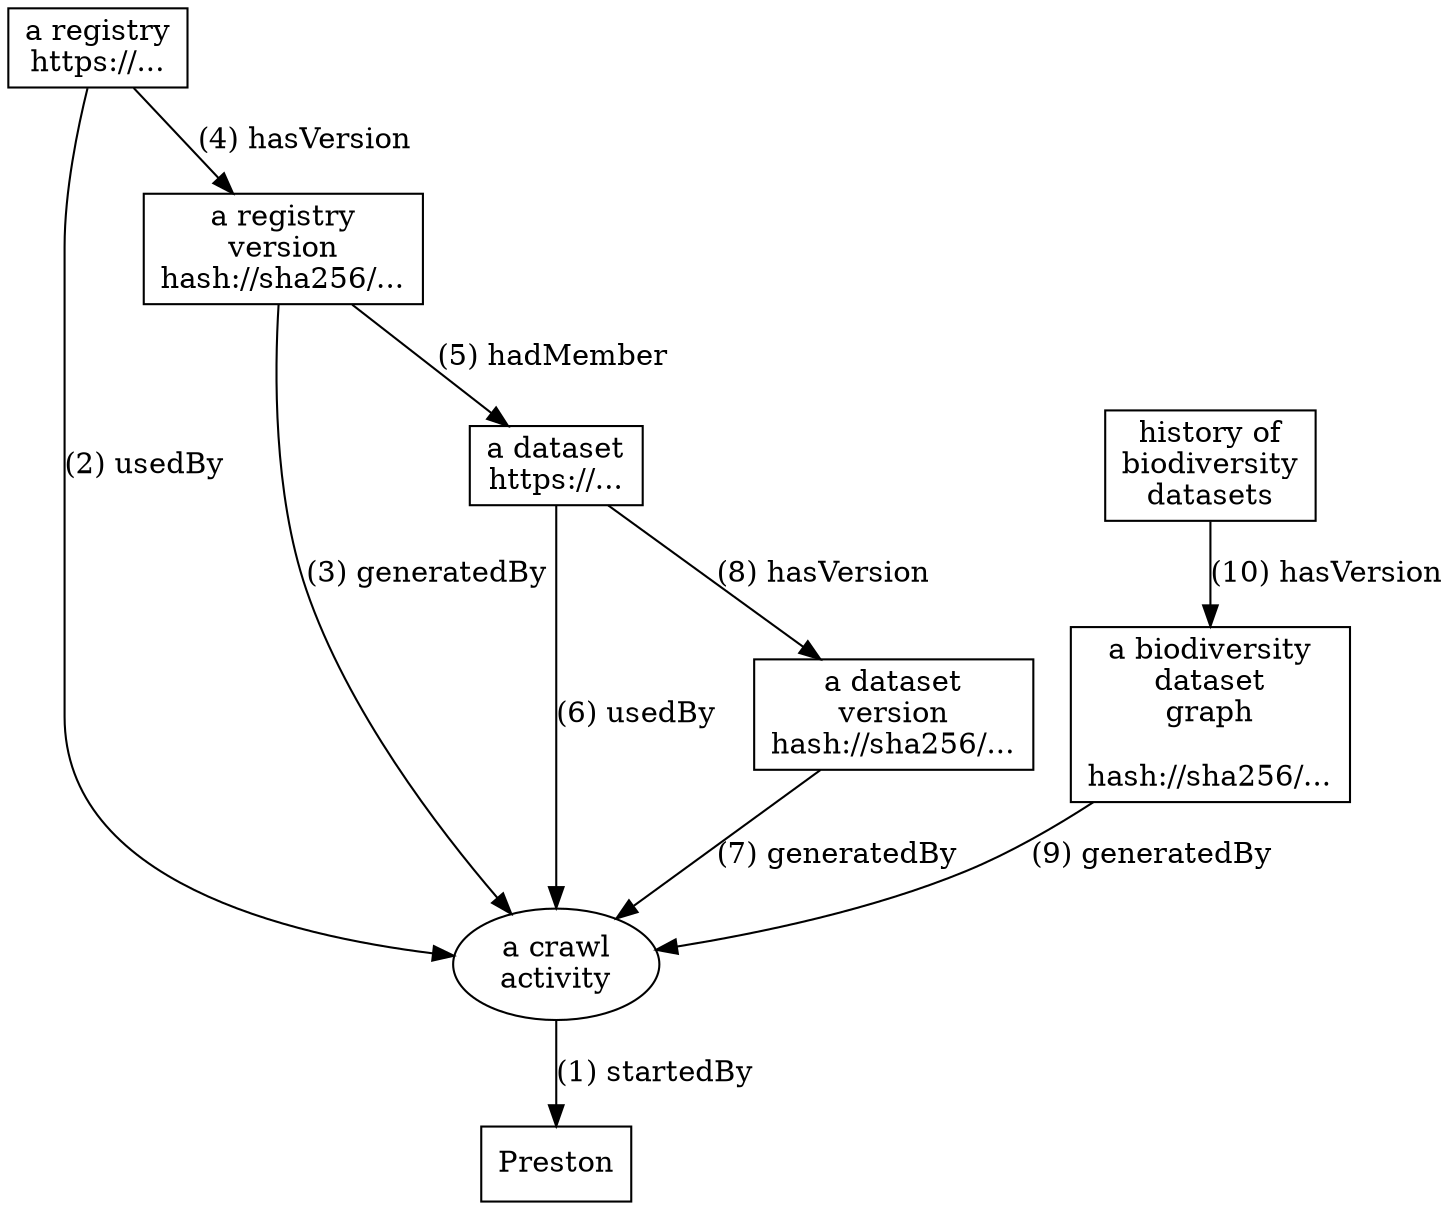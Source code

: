 digraph test123 {
    r [shape="box", label="a registry\nhttps://..."];
    b [shape="box", label="history of\nbiodiversity\ndatasets"];
    preston [shape="box", label="Preston"]; 
    
    a1 [label="a crawl\nactivity"];
    a1 -> preston [label="(1) startedBy"];
    
    r -> a1 [label="(2) usedBy"];

    rv0 [shape="box", label="a registry\nversion\nhash://sha256/..."];
    r -> rv0 [label="(4) hasVersion"];
    rv0 -> a1 [label="(3) generatedBy"];

    d [shape="box", label="a dataset\nhttps://..."];
    rv0 -> d [label="(5) hadMember"];
    d -> a1 [label="(6) usedBy"];

    dv0 [shape="box", label="a dataset\nversion\nhash://sha256/..."];
    dv0 -> a1 [label="(7) generatedBy"];

    d -> dv0 [label="(8) hasVersion"];
    
    x1 [shape="box", label="a biodiversity\ndataset\ngraph\n\nhash://sha256/..."];
    x1 -> a1 [label="(9) generatedBy"];
    b -> x1 [shape="box", label="(10) hasVersion"];
}

